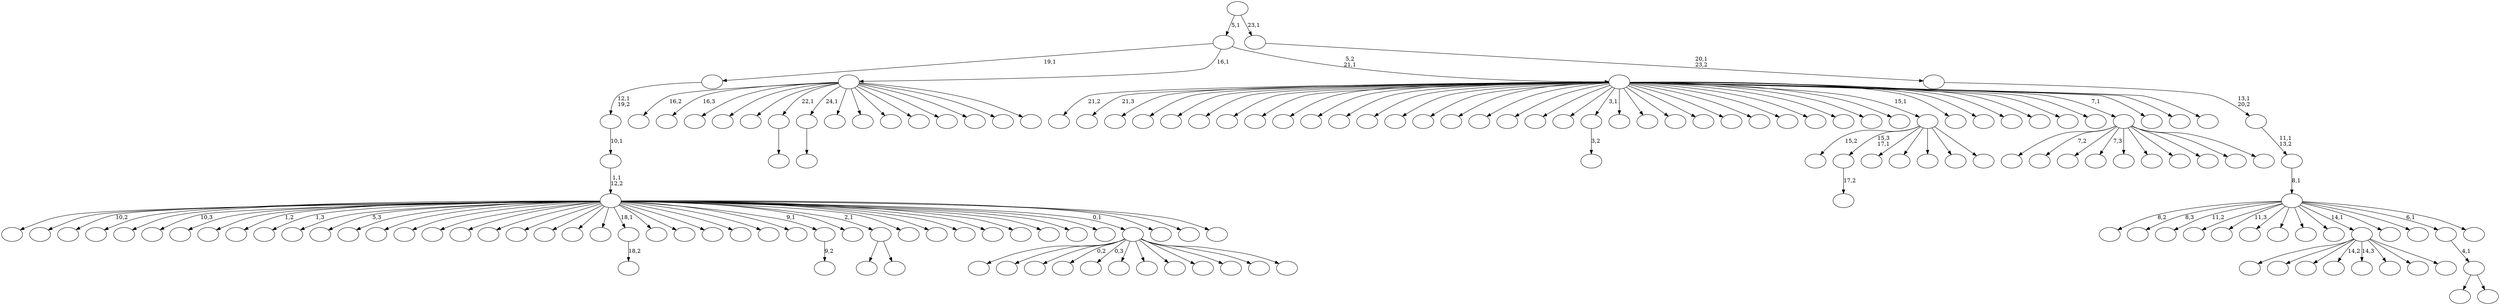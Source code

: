 digraph T {
	175 [label=""]
	174 [label=""]
	173 [label=""]
	172 [label=""]
	171 [label=""]
	170 [label=""]
	169 [label=""]
	168 [label=""]
	167 [label=""]
	166 [label=""]
	165 [label=""]
	164 [label=""]
	163 [label=""]
	162 [label=""]
	161 [label=""]
	160 [label=""]
	159 [label=""]
	158 [label=""]
	157 [label=""]
	156 [label=""]
	155 [label=""]
	154 [label=""]
	153 [label=""]
	152 [label=""]
	151 [label=""]
	150 [label=""]
	149 [label=""]
	148 [label=""]
	147 [label=""]
	146 [label=""]
	145 [label=""]
	144 [label=""]
	143 [label=""]
	142 [label=""]
	141 [label=""]
	140 [label=""]
	139 [label=""]
	138 [label=""]
	137 [label=""]
	136 [label=""]
	135 [label=""]
	134 [label=""]
	133 [label=""]
	132 [label=""]
	131 [label=""]
	130 [label=""]
	129 [label=""]
	128 [label=""]
	127 [label=""]
	126 [label=""]
	125 [label=""]
	124 [label=""]
	123 [label=""]
	122 [label=""]
	121 [label=""]
	120 [label=""]
	119 [label=""]
	118 [label=""]
	117 [label=""]
	116 [label=""]
	115 [label=""]
	114 [label=""]
	113 [label=""]
	112 [label=""]
	111 [label=""]
	110 [label=""]
	109 [label=""]
	108 [label=""]
	107 [label=""]
	106 [label=""]
	105 [label=""]
	104 [label=""]
	103 [label=""]
	102 [label=""]
	101 [label=""]
	100 [label=""]
	99 [label=""]
	98 [label=""]
	97 [label=""]
	96 [label=""]
	95 [label=""]
	94 [label=""]
	93 [label=""]
	92 [label=""]
	91 [label=""]
	90 [label=""]
	89 [label=""]
	88 [label=""]
	87 [label=""]
	86 [label=""]
	85 [label=""]
	84 [label=""]
	83 [label=""]
	82 [label=""]
	81 [label=""]
	80 [label=""]
	79 [label=""]
	78 [label=""]
	77 [label=""]
	76 [label=""]
	75 [label=""]
	74 [label=""]
	73 [label=""]
	72 [label=""]
	71 [label=""]
	70 [label=""]
	69 [label=""]
	68 [label=""]
	67 [label=""]
	66 [label=""]
	65 [label=""]
	64 [label=""]
	63 [label=""]
	62 [label=""]
	61 [label=""]
	60 [label=""]
	59 [label=""]
	58 [label=""]
	57 [label=""]
	56 [label=""]
	55 [label=""]
	54 [label=""]
	53 [label=""]
	52 [label=""]
	51 [label=""]
	50 [label=""]
	49 [label=""]
	48 [label=""]
	47 [label=""]
	46 [label=""]
	45 [label=""]
	44 [label=""]
	43 [label=""]
	42 [label=""]
	41 [label=""]
	40 [label=""]
	39 [label=""]
	38 [label=""]
	37 [label=""]
	36 [label=""]
	35 [label=""]
	34 [label=""]
	33 [label=""]
	32 [label=""]
	31 [label=""]
	30 [label=""]
	29 [label=""]
	28 [label=""]
	27 [label=""]
	26 [label=""]
	25 [label=""]
	24 [label=""]
	23 [label=""]
	22 [label=""]
	21 [label=""]
	20 [label=""]
	19 [label=""]
	18 [label=""]
	17 [label=""]
	16 [label=""]
	15 [label=""]
	14 [label=""]
	13 [label=""]
	12 [label=""]
	11 [label=""]
	10 [label=""]
	9 [label=""]
	8 [label=""]
	7 [label=""]
	6 [label=""]
	5 [label=""]
	4 [label=""]
	3 [label=""]
	2 [label=""]
	1 [label=""]
	0 [label=""]
	157 -> 158 [label="17,2"]
	122 -> 123 [label=""]
	117 -> 118 [label=""]
	102 -> 103 [label="3,2"]
	85 -> 86 [label="18,2"]
	65 -> 164 [label=""]
	65 -> 131 [label=""]
	65 -> 108 [label=""]
	65 -> 94 [label="14,2"]
	65 -> 93 [label="14,3"]
	65 -> 74 [label=""]
	65 -> 72 [label=""]
	65 -> 66 [label=""]
	63 -> 64 [label="9,2"]
	53 -> 104 [label=""]
	53 -> 54 [label=""]
	46 -> 172 [label="15,2"]
	46 -> 157 [label="15,3\n17,1"]
	46 -> 144 [label=""]
	46 -> 141 [label=""]
	46 -> 92 [label=""]
	46 -> 79 [label=""]
	46 -> 47 [label=""]
	27 -> 173 [label=""]
	27 -> 169 [label="7,2"]
	27 -> 148 [label=""]
	27 -> 137 [label="7,3"]
	27 -> 121 [label=""]
	27 -> 107 [label=""]
	27 -> 84 [label=""]
	27 -> 58 [label=""]
	27 -> 38 [label=""]
	27 -> 28 [label=""]
	25 -> 151 [label=""]
	25 -> 136 [label=""]
	25 -> 134 [label=""]
	25 -> 132 [label="0,2"]
	25 -> 99 [label="0,3"]
	25 -> 95 [label=""]
	25 -> 90 [label=""]
	25 -> 77 [label=""]
	25 -> 60 [label=""]
	25 -> 48 [label=""]
	25 -> 39 [label=""]
	25 -> 26 [label=""]
	19 -> 171 [label=""]
	19 -> 168 [label=""]
	19 -> 165 [label="10,2"]
	19 -> 156 [label=""]
	19 -> 155 [label=""]
	19 -> 153 [label="10,3"]
	19 -> 152 [label=""]
	19 -> 150 [label=""]
	19 -> 145 [label="1,2"]
	19 -> 142 [label="1,3"]
	19 -> 138 [label=""]
	19 -> 129 [label="5,3"]
	19 -> 125 [label=""]
	19 -> 124 [label=""]
	19 -> 120 [label=""]
	19 -> 119 [label=""]
	19 -> 115 [label=""]
	19 -> 114 [label=""]
	19 -> 112 [label=""]
	19 -> 111 [label=""]
	19 -> 97 [label=""]
	19 -> 89 [label=""]
	19 -> 85 [label="18,1"]
	19 -> 81 [label=""]
	19 -> 80 [label=""]
	19 -> 76 [label=""]
	19 -> 73 [label=""]
	19 -> 71 [label=""]
	19 -> 70 [label=""]
	19 -> 63 [label="9,1"]
	19 -> 61 [label=""]
	19 -> 53 [label="2,1"]
	19 -> 43 [label=""]
	19 -> 41 [label=""]
	19 -> 37 [label=""]
	19 -> 36 [label=""]
	19 -> 34 [label=""]
	19 -> 31 [label=""]
	19 -> 30 [label=""]
	19 -> 29 [label=""]
	19 -> 25 [label="0,1"]
	19 -> 23 [label=""]
	19 -> 21 [label=""]
	19 -> 20 [label=""]
	18 -> 19 [label="1,1\n12,2"]
	17 -> 18 [label="10,1"]
	16 -> 17 [label="12,1\n19,2"]
	14 -> 167 [label="16,2"]
	14 -> 146 [label="16,3"]
	14 -> 139 [label=""]
	14 -> 127 [label=""]
	14 -> 126 [label=""]
	14 -> 122 [label="22,1"]
	14 -> 117 [label="24,1"]
	14 -> 100 [label=""]
	14 -> 82 [label=""]
	14 -> 62 [label=""]
	14 -> 56 [label=""]
	14 -> 55 [label=""]
	14 -> 51 [label=""]
	14 -> 22 [label=""]
	14 -> 15 [label=""]
	11 -> 98 [label=""]
	11 -> 12 [label=""]
	10 -> 11 [label="4,1"]
	8 -> 175 [label="21,2"]
	8 -> 174 [label="21,3"]
	8 -> 170 [label=""]
	8 -> 166 [label=""]
	8 -> 161 [label=""]
	8 -> 160 [label=""]
	8 -> 159 [label=""]
	8 -> 154 [label=""]
	8 -> 149 [label=""]
	8 -> 147 [label=""]
	8 -> 143 [label=""]
	8 -> 140 [label=""]
	8 -> 130 [label=""]
	8 -> 128 [label=""]
	8 -> 116 [label=""]
	8 -> 113 [label=""]
	8 -> 110 [label=""]
	8 -> 109 [label=""]
	8 -> 105 [label=""]
	8 -> 102 [label="3,1"]
	8 -> 101 [label=""]
	8 -> 96 [label=""]
	8 -> 87 [label=""]
	8 -> 83 [label=""]
	8 -> 75 [label=""]
	8 -> 69 [label=""]
	8 -> 68 [label=""]
	8 -> 59 [label=""]
	8 -> 57 [label=""]
	8 -> 52 [label=""]
	8 -> 50 [label=""]
	8 -> 46 [label="15,1"]
	8 -> 45 [label=""]
	8 -> 44 [label=""]
	8 -> 42 [label=""]
	8 -> 35 [label=""]
	8 -> 33 [label=""]
	8 -> 32 [label=""]
	8 -> 27 [label="7,1"]
	8 -> 24 [label=""]
	8 -> 13 [label=""]
	8 -> 9 [label=""]
	7 -> 16 [label="19,1"]
	7 -> 14 [label="16,1"]
	7 -> 8 [label="5,2\n21,1"]
	5 -> 163 [label="8,2"]
	5 -> 162 [label="8,3"]
	5 -> 135 [label="11,2"]
	5 -> 133 [label=""]
	5 -> 106 [label="11,3"]
	5 -> 91 [label=""]
	5 -> 88 [label=""]
	5 -> 78 [label=""]
	5 -> 67 [label=""]
	5 -> 65 [label="14,1"]
	5 -> 49 [label=""]
	5 -> 40 [label=""]
	5 -> 10 [label="6,1"]
	5 -> 6 [label=""]
	4 -> 5 [label="8,1"]
	3 -> 4 [label="11,1\n13,2"]
	2 -> 3 [label="13,1\n20,2"]
	1 -> 2 [label="20,1\n23,2"]
	0 -> 7 [label="5,1"]
	0 -> 1 [label="23,1"]
}
